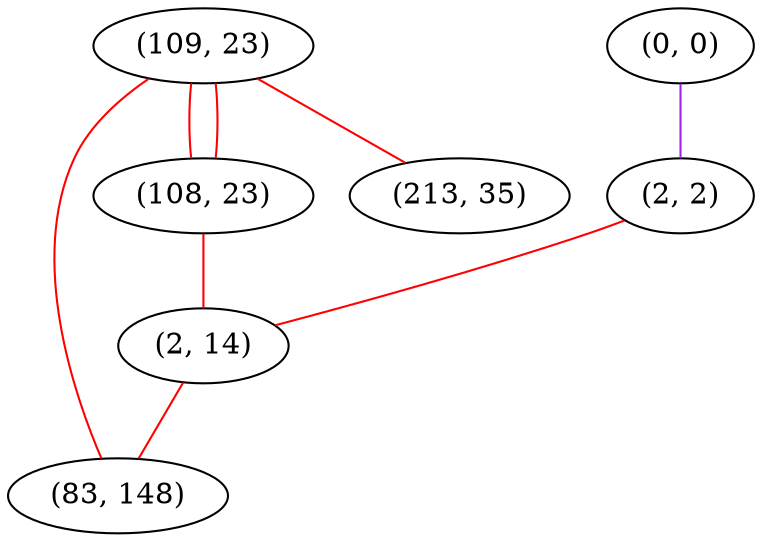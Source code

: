 graph "" {
"(109, 23)";
"(213, 35)";
"(0, 0)";
"(2, 2)";
"(108, 23)";
"(2, 14)";
"(83, 148)";
"(109, 23)" -- "(108, 23)"  [color=red, key=0, weight=1];
"(109, 23)" -- "(108, 23)"  [color=red, key=1, weight=1];
"(109, 23)" -- "(83, 148)"  [color=red, key=0, weight=1];
"(109, 23)" -- "(213, 35)"  [color=red, key=0, weight=1];
"(0, 0)" -- "(2, 2)"  [color=purple, key=0, weight=4];
"(2, 2)" -- "(2, 14)"  [color=red, key=0, weight=1];
"(108, 23)" -- "(2, 14)"  [color=red, key=0, weight=1];
"(2, 14)" -- "(83, 148)"  [color=red, key=0, weight=1];
}
